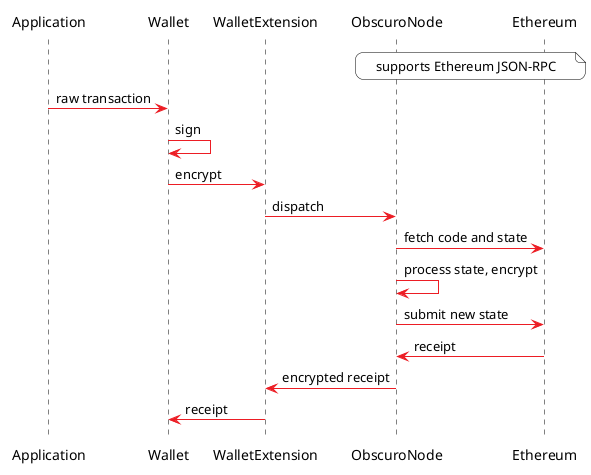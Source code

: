 # Basic Interaction

```
@startuml
!pragma teoz true
skinparam monochrome false
skinparam roundcorner 15
skinparam shadowing false
skinparam sequence{
  ArrowColor #EC1D24
  ParticipantBackgroundColor White
  ParticipantBorderColor White
  NoteBackgroundColor White
  NoteBorderColor Black
  ActorBorderColor Black
  ActorBackgroundColor White
  LifeLineBorderColor Black
}
skinparam note{
  BorderColor Black
  BackgroundColor White
}

participant Application as A
participant Wallet as W
participant WalletExtension as WE
participant ObscuroNode as O
participant Ethereum as E

note over O, E: supports Ethereum JSON-RPC
A -> W: raw transaction
W -> W: sign
W -> WE: encrypt
WE -> O: dispatch
O -> E: fetch code and state
O -> O: process state, encrypt
O -> E: submit new state
E -> O: receipt
O -> WE: encrypted receipt
WE -> W: receipt

@enduml
```

# More Complex Example Of Guessing Game

```
@startuml
!pragma teoz true
skinparam monochrome false
skinparam roundcorner 15
skinparam shadowing false
skinparam sequence{
  ArrowColor #EC1D24
  ParticipantBackgroundColor White
  ParticipantBorderColor White
  NoteBackgroundColor White
  NoteBorderColor Black
  ActorBorderColor Black
  ActorBackgroundColor White
  LifeLineBorderColor Black
}
skinparam note{
  BorderColor Black
  BackgroundColor White
}

participant Application as A
participant WalletExtension as W
participant ObscuroNode as O
participant "Ethereum\nNode" as E
participant ERC20 as T
participant "Guessing\nGame" as G

note over O, E: supports Ethereum JSON-RPC

==Token Approval==
A -> W: ERC20.approve(GG)
W -> O: encrypted\napprove(GG)
O -> E: ERC20.approve(GG)
note left: ERC20 is not encrypted
E -> T: approve(GG)
E -> O: receipt
O -> W: encrypted receipt
W -> A: receipt


==Guessing==
A -> W: GuessingGame.guess()
W -> O: encrypted guess()
O -> E: GuessingGame.getEncryptedState()
note left: GuessingGame is encrypted
group TEE
O -> O: decrypt
O -> G: guess()
G -> T: transfer()
note left: transfer intercepted
G -> O: response
O -> O: encrypt
end
O -> E: GuessingGame.setEncryptedState()
O -> E: ERC20.transfer()
O -> W: encrypted receipt
W -> A: receipt

@enduml
```

The problem with this mixed model, where two contracts interact and one is outside the encrypted context, is that all contracts need to interact while
based on a single world view, and all transactions need to be committed atomically. In the case of the Guessing Game, the guess() interaction and the 
transfer() interaction must both happen or none happen. The only way this can happen is for the block producer to execute a transaction chain, which means 
that the Obscuro node (which is not a block producer) would need to gather the world view of the Game and ERC20 states, process the transaction logic,
rewrite the resulting transactions in such a way that a non-SGX block producer could understand, and then submit a single transaction into the network 
mempool.

